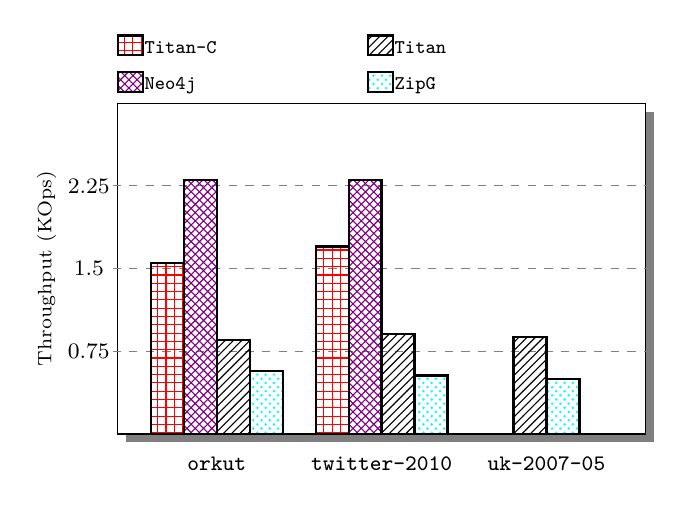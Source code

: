 \begin{tikzpicture}[xscale=0.067,yscale=0.042]

  \draw[preaction={fill=black,opacity=.5,transform canvas={xshift=3,yshift=-3}},black][fill=white] (0,0) rectangle (100, 100);

  \draw[dashed, gray] (-1, 25) -- (101, 25);
  \draw[dashed, gray] (-1, 50) -- (101, 50);
  \draw[dashed, gray] (-1, 75) -- (101, 75);

  \draw[thick, black] (-5.5, 25.00) node[align=right] {\footnotesize{0.75}};
  \draw[thick, black] (-5.5, 50.00) node[align=right] {\footnotesize{1.5}};
  \draw[thick, black] (-5.5, 75.00) node[align=right] {\footnotesize{2.25}};

  \node (label-align) [thick, black, align=center, rotate=90] at (-13.5, 50) {{\scriptsize Throughput (KOps)}};

  \draw[thick, pattern=grid, pattern color=red] (6.25,0) rectangle (12.50,51.67);
  \draw[thick, pattern=crosshatch, pattern color=violet] (12.50,0) rectangle (18.75,76.67);
  \draw[thick, pattern=north east lines, pattern color=black] (18.75,0) rectangle (25.00,28.33);
  \draw[thick, pattern=crosshatch dots, pattern color=cyan] (25.00,0) rectangle (31.25,19.00);

  \draw[thick, pattern=grid, pattern color=red] (37.50,0) rectangle (43.75,56.67);
  \draw[thick, pattern=crosshatch, pattern color=violet] (43.75,0) rectangle (50.00,76.67);
  \draw[thick, pattern=north east lines, pattern color=black] (50.00,0) rectangle (56.25,30.17);
  \draw[thick, pattern=crosshatch dots, pattern color=cyan] (56.25,0) rectangle (62.50,17.67);

  \draw[thick, pattern=north east lines, pattern color=black] (75.00,0) rectangle (81.25,29.40);
  \draw[thick, pattern=crosshatch dots, pattern color=cyan] (81.25,0) rectangle (87.50,16.67);

  \draw[thick, black] (18.75, -9) node {\footnotesize{\tt{orkut}}};
  \draw[thick, black] (50.00, -9) node {\footnotesize{\tt{twitter-2010}}};
  \draw[thick, black] (81.25, -9) node {\footnotesize{\tt{uk-2007-05}}};

  \draw[thick, pattern=grid, pattern color=red] (0.00, 114.5) rectangle (4.75, 120.5) node[midway,right=0.05,text height=6,text depth=0.1, anchor=west] {\scriptsize{\tt{Titan-C}}};
  \draw[thick, pattern=crosshatch, pattern color=violet] (0.00, 103.5) rectangle (4.75, 109.5) node[midway,right=0.05,text height=6,text depth=0.1, anchor=west] {\scriptsize{\tt{Neo4j}}};
  \draw[thick, pattern=north east lines, pattern color=black] (47.40, 114.5) rectangle (52.15, 120.5) node[midway,right=0.05,text height=6,text depth=0.1, anchor=west] {\scriptsize{\tt{Titan}}};
  \draw[thick, pattern=crosshatch dots, pattern color=cyan] (47.40, 103.5) rectangle (52.15, 109.5) node[midway,right=0.05,text height=6,text depth=0.1, anchor=west] {\scriptsize{\tt{ZipG}}};

\end{tikzpicture}